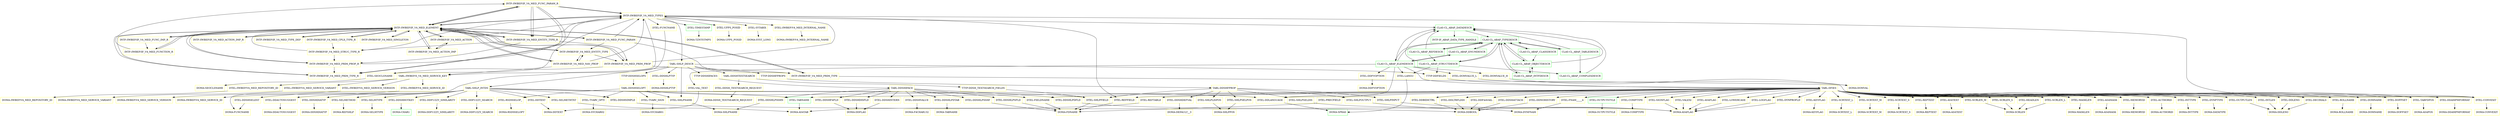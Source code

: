 digraph G {
  "INTF-/IWBEP/IF_V4_MED_FUNC_PARAM_R" [shape=box,color=yellow];
  "INTF-/IWBEP/IF_V4_MED_TYPES" [shape=box,color=yellow,URL="./INTF_%23IWBEP%23IF_V4_MED_TYPES.html"];
  "CLAS-CL_ABAP_DATADESCR" [shape=box,color=green,URL="./CLAS_CL_ABAP_DATADESCR.html"];
  "INTF-IF_ABAP_DATA_TYPE_HANDLE" [shape=box,color=green,URL="./INTF_IF_ABAP_DATA_TYPE_HANDLE.html"];
  "CLAS-CL_ABAP_TYPEDESCR" [shape=box,color=green,URL="./CLAS_CL_ABAP_TYPEDESCR.html"];
  "CLAS-CL_ABAP_TABLEDESCR" [shape=box,color=green,URL="./CLAS_CL_ABAP_TABLEDESCR.html"];
  "CLAS-CL_ABAP_COMPLEXDESCR" [shape=box,color=green,URL="./CLAS_CL_ABAP_COMPLEXDESCR.html"];
  "CLAS-CL_ABAP_STRUCTDESCR" [shape=box,color=green,URL="./CLAS_CL_ABAP_STRUCTDESCR.html"];
  "TTYP-DDFIELDS" [shape=box,color=yellow,URL="./TTYP_DDFIELDS.html"];
  "TABL-DFIES" [shape=box,color=yellow,URL="./TABL_DFIES.html"];
  "DTEL-DDAMPMFORMAT" [shape=box,color=yellow,URL="./DTEL_DDAMPMFORMAT.html"];
  "DOMA-DDAMPMFORMAT" [shape=box,color=yellow,URL="./DOMA_DDAMPMFORMAT.html"];
  "DTEL-DDNOHISTORY" [shape=box,color=yellow,URL="./DTEL_DDNOHISTORY.html"];
  "DOMA-DDBOOL" [shape=box,color=yellow,URL="./DOMA_DDBOOL.html"];
  "DTEL-OUTPUTSTYLE" [shape=box,color=green,URL="./DTEL_OUTPUTSTYLE.html"];
  "DOMA-OUTPUTSTYLE" [shape=box,color=yellow,URL="./DOMA_OUTPUTSTYLE.html"];
  "DTEL-DDBIDICTRL" [shape=box,color=yellow,URL="./DTEL_DDBIDICTRL.html"];
  "DTEL-DDLTRFLDDI" [shape=box,color=yellow,URL="./DTEL_DDLTRFLDDI.html"];
  "DTEL-FNAM_____4" [shape=box,color=yellow,URL="./DTEL_FNAM_____4.html"];
  "DOMA-DYNFNAM" [shape=box,color=yellow,URL="./DOMA_DYNFNAM.html"];
  "DTEL-COMPTYPE" [shape=box,color=yellow,URL="./DTEL_COMPTYPE.html"];
  "DOMA-COMPTYPE" [shape=box,color=yellow,URL="./DOMA_COMPTYPE.html"];
  "DTEL-DDF4AVAIL" [shape=box,color=yellow,URL="./DTEL_DDF4AVAIL.html"];
  "DTEL-DYNPROFLD" [shape=box,color=yellow,URL="./DTEL_DYNPROFLD.html"];
  "DOMA-AS4FLAG" [shape=box,color=yellow,URL="./DOMA_AS4FLAG.html"];
  "DTEL-SIGNFLAG" [shape=box,color=yellow,URL="./DTEL_SIGNFLAG.html"];
  "DTEL-VALEXI" [shape=box,color=yellow,URL="./DTEL_VALEXI.html"];
  "DTEL-AS4FLAG" [shape=box,color=yellow,URL="./DTEL_AS4FLAG.html"];
  "DTEL-DDSHATTACH" [shape=box,color=yellow,URL="./DTEL_DDSHATTACH.html"];
  "DTEL-LOWERCASE" [shape=box,color=yellow,URL="./DTEL_LOWERCASE.html"];
  "DTEL-KEYFLAG" [shape=box,color=yellow,URL="./DTEL_KEYFLAG.html"];
  "DOMA-KEYFLAG" [shape=box,color=yellow,URL="./DOMA_KEYFLAG.html"];
  "DTEL-SCRTEXT_L" [shape=box,color=yellow,URL="./DTEL_SCRTEXT_L.html"];
  "DOMA-SCRTEXT_L" [shape=box,color=yellow,URL="./DOMA_SCRTEXT_L.html"];
  "DTEL-SCRTEXT_M" [shape=box,color=yellow,URL="./DTEL_SCRTEXT_M.html"];
  "DOMA-SCRTEXT_M" [shape=box,color=yellow,URL="./DOMA_SCRTEXT_M.html"];
  "DTEL-SCRTEXT_S" [shape=box,color=yellow,URL="./DTEL_SCRTEXT_S.html"];
  "DOMA-SCRTEXT_S" [shape=box,color=yellow,URL="./DOMA_SCRTEXT_S.html"];
  "DTEL-REPTEXT" [shape=box,color=yellow,URL="./DTEL_REPTEXT.html"];
  "DOMA-REPTEXT" [shape=box,color=yellow,URL="./DOMA_REPTEXT.html"];
  "DTEL-AS4TEXT" [shape=box,color=yellow,URL="./DTEL_AS4TEXT.html"];
  "DOMA-AS4TEXT" [shape=box,color=yellow,URL="./DOMA_AS4TEXT.html"];
  "DTEL-SCRLEN_L" [shape=box,color=yellow,URL="./DTEL_SCRLEN_L.html"];
  "DOMA-SCRLEN" [shape=box,color=yellow,URL="./DOMA_SCRLEN.html"];
  "DTEL-SCRLEN_M" [shape=box,color=yellow,URL="./DTEL_SCRLEN_M.html"];
  "DTEL-SCRLEN_S" [shape=box,color=yellow,URL="./DTEL_SCRLEN_S.html"];
  "DTEL-HEADLEN" [shape=box,color=yellow,URL="./DTEL_HEADLEN.html"];
  "DTEL-CONVEXIT" [shape=box,color=yellow,URL="./DTEL_CONVEXIT.html"];
  "DOMA-CONVEXIT" [shape=box,color=yellow,URL="./DOMA_CONVEXIT.html"];
  "DTEL-MASKLEN" [shape=box,color=yellow,URL="./DTEL_MASKLEN.html"];
  "DOMA-MASKLEN" [shape=box,color=yellow,URL="./DOMA_MASKLEN.html"];
  "DTEL-AS4MASK" [shape=box,color=yellow,URL="./DTEL_AS4MASK.html"];
  "DOMA-AS4MASK" [shape=box,color=yellow,URL="./DOMA_AS4MASK.html"];
  "DTEL-LOGFLAG" [shape=box,color=yellow,URL="./DTEL_LOGFLAG.html"];
  "DTEL-MEMORYID" [shape=box,color=yellow,URL="./DTEL_MEMORYID.html"];
  "DOMA-MEMORYID" [shape=box,color=yellow,URL="./DOMA_MEMORYID.html"];
  "DTEL-AUTHORID" [shape=box,color=yellow,URL="./DTEL_AUTHORID.html"];
  "DOMA-AUTHORID" [shape=box,color=yellow,URL="./DOMA_AUTHORID.html"];
  "DTEL-PRECFIELD" [shape=box,color=yellow,URL="./DTEL_PRECFIELD.html"];
  "DOMA-FDNAME" [shape=box,color=yellow,URL="./DOMA_FDNAME.html"];
  "DTEL-REFFIELD" [shape=box,color=yellow,URL="./DTEL_REFFIELD.html"];
  "DTEL-REFTABLE" [shape=box,color=yellow,URL="./DTEL_REFTABLE.html"];
  "DOMA-AS4TAB" [shape=box,color=yellow,URL="./DOMA_AS4TAB.html"];
  "DTEL-INTTYPE" [shape=box,color=yellow,URL="./DTEL_INTTYPE.html"];
  "DOMA-INTTYPE" [shape=box,color=yellow,URL="./DOMA_INTTYPE.html"];
  "DTEL-DYNPTYPE" [shape=box,color=yellow,URL="./DTEL_DYNPTYPE.html"];
  "DOMA-DATATYPE" [shape=box,color=yellow,URL="./DOMA_DATATYPE.html"];
  "DTEL-DECIMALS" [shape=box,color=yellow,URL="./DTEL_DECIMALS.html"];
  "DOMA-DDLENG" [shape=box,color=yellow,URL="./DOMA_DDLENG.html"];
  "DTEL-OUTPUTLEN" [shape=box,color=yellow,URL="./DTEL_OUTPUTLEN.html"];
  "DTEL-INTLEN" [shape=box,color=yellow,URL="./DTEL_INTLEN.html"];
  "DTEL-DDLENG" [shape=box,color=yellow,URL="./DTEL_DDLENG.html"];
  "DTEL-ROLLNAME" [shape=box,color=yellow,URL="./DTEL_ROLLNAME.html"];
  "DOMA-ROLLNAME" [shape=box,color=yellow,URL="./DOMA_ROLLNAME.html"];
  "DTEL-DOMNAME" [shape=box,color=yellow,URL="./DTEL_DOMNAME.html"];
  "DOMA-DOMNAME" [shape=box,color=yellow,URL="./DOMA_DOMNAME.html"];
  "DTEL-DOFFSET" [shape=box,color=yellow,URL="./DTEL_DOFFSET.html"];
  "DOMA-DOFFSET" [shape=box,color=yellow,URL="./DOMA_DOFFSET.html"];
  "DTEL-TABFDPOS" [shape=box,color=yellow,URL="./DTEL_TABFDPOS.html"];
  "DOMA-AS4POS" [shape=box,color=yellow,URL="./DOMA_AS4POS.html"];
  "DTEL-DDLANGUAGE" [shape=box,color=yellow,URL="./DTEL_DDLANGUAGE.html"];
  "DOMA-SPRAS" [shape=box,color=green,URL="./DOMA_SPRAS.html"];
  "DTEL-FIELDNAME" [shape=box,color=yellow,URL="./DTEL_FIELDNAME.html"];
  "DTEL-TABNAME" [shape=box,color=green,URL="./DTEL_TABNAME.html"];
  "DTEL-LANGU" [shape=box,color=yellow,URL="./DTEL_LANGU.html"];
  "CLAS-CL_ABAP_REFDESCR" [shape=box,color=green,URL="./CLAS_CL_ABAP_REFDESCR.html"];
  "CLAS-CL_ABAP_OBJECTDESCR" [shape=box,color=green,URL="./CLAS_CL_ABAP_OBJECTDESCR.html"];
  "CLAS-CL_ABAP_INTFDESCR" [shape=box,color=green,URL="./CLAS_CL_ABAP_INTFDESCR.html"];
  "CLAS-CL_ABAP_ENUMDESCR" [shape=box,color=green,URL="./CLAS_CL_ABAP_ENUMDESCR.html"];
  "CLAS-CL_ABAP_ELEMDESCR" [shape=box,color=green,URL="./CLAS_CL_ABAP_ELEMDESCR.html"];
  "DTEL-VAL_TEXT" [shape=box,color=yellow,URL="./DTEL_VAL_TEXT.html"];
  "DOMA-DDTEXT" [shape=box,color=yellow,URL="./DOMA_DDTEXT.html"];
  "DTEL-DDFVOPTION" [shape=box,color=yellow,URL="./DTEL_DDFVOPTION.html"];
  "DOMA-DDFVOPTION" [shape=box,color=yellow,URL="./DOMA_DDFVOPTION.html"];
  "DTEL-DOMVALUE_H" [shape=box,color=yellow,URL="./DTEL_DOMVALUE_H.html"];
  "DOMA-DOMVAL" [shape=box,color=yellow,URL="./DOMA_DOMVAL.html"];
  "DTEL-DOMVALUE_L" [shape=box,color=yellow,URL="./DTEL_DOMVALUE_L.html"];
  "CLAS-CL_ABAP_CLASSDESCR" [shape=box,color=green,URL="./CLAS_CL_ABAP_CLASSDESCR.html"];
  "INTF-/IWBEP/IF_V4_MED_ELEMENT" [shape=box,color=yellow,URL="./INTF_%23IWBEP%23IF_V4_MED_ELEMENT.html"];
  "INTF-/IWBEP/IF_V4_MED_TYPE_DEF" [shape=box,color=yellow,URL="./INTF_%23IWBEP%23IF_V4_MED_TYPE_DEF.html"];
  "INTF-/IWBEP/IF_V4_MED_SINGLETON" [shape=box,color=yellow,URL="./INTF_%23IWBEP%23IF_V4_MED_SINGLETON.html"];
  "INTF-/IWBEP/IF_V4_MED_PRIM_TYPE_R" [shape=box,color=yellow,URL="./INTF_%23IWBEP%23IF_V4_MED_PRIM_TYPE_R.html"];
  "INTF-/IWBEP/IF_V4_MED_PRIM_TYPE" [shape=box,color=yellow,URL="./INTF_%23IWBEP%23IF_V4_MED_PRIM_TYPE.html"];
  "INTF-/IWBEP/IF_V4_MED_PRIM_PROP_R" [shape=box,color=yellow,URL="./INTF_%23IWBEP%23IF_V4_MED_PRIM_PROP_R.html"];
  "INTF-/IWBEP/IF_V4_MED_PRIM_PROP" [shape=box,color=yellow,URL="./INTF_%23IWBEP%23IF_V4_MED_PRIM_PROP.html"];
  "DTEL-SEOCLSNAME" [shape=box,color=yellow,URL="./DTEL_SEOCLSNAME.html"];
  "DOMA-SEOCLSNAME" [shape=box,color=yellow,URL="./DOMA_SEOCLSNAME.html"];
  "INTF-/IWBEP/IF_V4_MED_NAV_PROP" [shape=box,color=yellow,URL="./INTF_%23IWBEP%23IF_V4_MED_NAV_PROP.html"];
  "INTF-/IWBEP/IF_V4_MED_ENTITY_TYPE" [shape=box,color=yellow,URL="./INTF_%23IWBEP%23IF_V4_MED_ENTITY_TYPE.html"];
  "TABL-/IWBEP/S_V4_MED_SERVICE_KEY" [shape=box,color=yellow,URL="./TABL_%23IWBEP%23S_V4_MED_SERVICE_KEY.html"];
  "DTEL-/IWBEP/V4_MED_SERVICE_VARIANT" [shape=box,color=yellow,URL="./DTEL_%23IWBEP%23V4_MED_SERVICE_VARIANT.html"];
  "DOMA-/IWBEP/V4_MED_SERVICE_VARIANT" [shape=box,color=yellow,URL="./DOMA_%23IWBEP%23V4_MED_SERVICE_VARIANT.html"];
  "DTEL-/IWBEP/V4_MED_SERVICE_VERSION" [shape=box,color=yellow,URL="./DTEL_%23IWBEP%23V4_MED_SERVICE_VERSION.html"];
  "DOMA-/IWBEP/V4_MED_SERVICE_VERSION" [shape=box,color=yellow,URL="./DOMA_%23IWBEP%23V4_MED_SERVICE_VERSION.html"];
  "DTEL-/IWBEP/V4_MED_SERVICE_ID" [shape=box,color=yellow,URL="./DTEL_%23IWBEP%23V4_MED_SERVICE_ID.html"];
  "DOMA-/IWBEP/V4_MED_SERVICE_ID" [shape=box,color=yellow,URL="./DOMA_%23IWBEP%23V4_MED_SERVICE_ID.html"];
  "DTEL-/IWBEP/V4_MED_REPOSITORY_ID" [shape=box,color=yellow,URL="./DTEL_%23IWBEP%23V4_MED_REPOSITORY_ID.html"];
  "DOMA-/IWBEP/V4_MED_REPOSITORY_ID" [shape=box,color=yellow,URL="./DOMA_%23IWBEP%23V4_MED_REPOSITORY_ID.html"];
  "INTF-/IWBEP/IF_V4_MED_FUNCTION_R" [shape=box,color=yellow,URL="./INTF_%23IWBEP%23IF_V4_MED_FUNCTION_R.html"];
  "INTF-/IWBEP/IF_V4_MED_FUNC_PARAM_R" [shape=box,color=yellow,URL="./INTF_%23IWBEP%23IF_V4_MED_FUNC_PARAM_R.html"];
  "INTF-/IWBEP/IF_V4_MED_ENTITY_TYPE_R" [shape=box,color=yellow,URL="./INTF_%23IWBEP%23IF_V4_MED_ENTITY_TYPE_R.html"];
  "INTF-/IWBEP/IF_V4_MED_STRUC_TYPE_R" [shape=box,color=yellow,URL="./INTF_%23IWBEP%23IF_V4_MED_STRUC_TYPE_R.html"];
  "INTF-/IWBEP/IF_V4_MED_FUNC_IMP_R" [shape=box,color=yellow,URL="./INTF_%23IWBEP%23IF_V4_MED_FUNC_IMP_R.html"];
  "INTF-/IWBEP/IF_V4_MED_CPLX_TYPE_R" [shape=box,color=yellow,URL="./INTF_%23IWBEP%23IF_V4_MED_CPLX_TYPE_R.html"];
  "INTF-/IWBEP/IF_V4_MED_ACTION_IMP_R" [shape=box,color=yellow,URL="./INTF_%23IWBEP%23IF_V4_MED_ACTION_IMP_R.html"];
  "INTF-/IWBEP/IF_V4_MED_ACTION_IMP" [shape=box,color=yellow,URL="./INTF_%23IWBEP%23IF_V4_MED_ACTION_IMP.html"];
  "INTF-/IWBEP/IF_V4_MED_ACTION" [shape=box,color=yellow,URL="./INTF_%23IWBEP%23IF_V4_MED_ACTION.html"];
  "INTF-/IWBEP/IF_V4_MED_FUNC_PARAM" [shape=box,color=yellow,URL="./INTF_%23IWBEP%23IF_V4_MED_FUNC_PARAM.html"];
  "TABL-SHLP_DESCR" [shape=box,color=yellow,URL="./TABL_SHLP_DESCR.html"];
  "TABL-DDSHTEXTSEARCH" [shape=box,color=yellow,URL="./TABL_DDSHTEXTSEARCH.html"];
  "TTYP-DDSH_TEXTSEARCH_FIELDS" [shape=box,color=yellow,URL="./TTYP_DDSH_TEXTSEARCH_FIELDS.html"];
  "DTEL-SHLPFIELD" [shape=box,color=yellow,URL="./DTEL_SHLPFIELD.html"];
  "DTEL-DDSH_TEXTSEARCH_REQUEST" [shape=box,color=yellow,URL="./DTEL_DDSH_TEXTSEARCH_REQUEST.html"];
  "DOMA-DDSH_TEXTSEARCH_REQUEST" [shape=box,color=yellow,URL="./DOMA_DDSH_TEXTSEARCH_REQUEST.html"];
  "TTYP-DDSHSELOPS" [shape=box,color=yellow,URL="./TTYP_DDSHSELOPS.html"];
  "TABL-DDSHSELOPT" [shape=box,color=yellow,URL="./TABL_DDSHSELOPT.html"];
  "DTEL-RSDSSELOP_" [shape=box,color=yellow,URL="./DTEL_RSDSSELOP_.html"];
  "DOMA-RSDSSELOPT" [shape=box,color=yellow,URL="./DOMA_RSDSSELOPT.html"];
  "DTEL-TVARV_OPTI" [shape=box,color=yellow,URL="./DTEL_TVARV_OPTI.html"];
  "DOMA-SYCHAR02" [shape=box,color=yellow,URL="./DOMA_SYCHAR02.html"];
  "DTEL-TVARV_SIGN" [shape=box,color=yellow,URL="./DTEL_TVARV_SIGN.html"];
  "DOMA-SYCHAR01" [shape=box,color=yellow,URL="./DOMA_SYCHAR01.html"];
  "DTEL-SHLPNAME" [shape=box,color=yellow,URL="./DTEL_SHLPNAME.html"];
  "DOMA-SHLPNAME" [shape=box,color=yellow,URL="./DOMA_SHLPNAME.html"];
  "TTYP-DDSHFPROPS" [shape=box,color=yellow,URL="./TTYP_DDSHFPROPS.html"];
  "TABL-DDSHFPROP" [shape=box,color=yellow,URL="./TABL_DDSHFPROP.html"];
  "DTEL-DDSHDEFVAL" [shape=box,color=yellow,URL="./DTEL_DDSHDEFVAL.html"];
  "DOMA-DEFAULT__3" [shape=box,color=yellow,URL="./DOMA_DEFAULT__3.html"];
  "DTEL-SHLPSELDIS" [shape=box,color=yellow,URL="./DTEL_SHLPSELDIS.html"];
  "DTEL-SHLPLISPOS" [shape=box,color=yellow,URL="./DTEL_SHLPLISPOS.html"];
  "DOMA-SHLPPOS" [shape=box,color=yellow,URL="./DOMA_SHLPPOS.html"];
  "DTEL-SHLPSELPOS" [shape=box,color=yellow,URL="./DTEL_SHLPSELPOS.html"];
  "DTEL-SHLPOUTPUT" [shape=box,color=yellow,URL="./DTEL_SHLPOUTPUT.html"];
  "DTEL-SHLPINPUT" [shape=box,color=yellow,URL="./DTEL_SHLPINPUT.html"];
  "TTYP-DDSHIFACES" [shape=box,color=yellow,URL="./TTYP_DDSHIFACES.html"];
  "TABL-DDSHIFACE" [shape=box,color=yellow,URL="./TABL_DDSHIFACE.html"];
  "DTEL-DDSHLPSSHF" [shape=box,color=yellow,URL="./DTEL_DDSHLPSSHF.html"];
  "DTEL-DDSHLPSSHN" [shape=box,color=yellow,URL="./DTEL_DDSHLPSSHN.html"];
  "DTEL-DDSHF4FLD" [shape=box,color=yellow,URL="./DTEL_DDSHF4FLD.html"];
  "DOMA-DDFLAG" [shape=box,color=yellow,URL="./DOMA_DDFLAG.html"];
  "DTEL-DDSHDISFLD" [shape=box,color=yellow,URL="./DTEL_DDSHDISFLD.html"];
  "DTEL-DDSHINTERN" [shape=box,color=yellow,URL="./DTEL_DDSHINTERN.html"];
  "DTEL-DDSHVALUE" [shape=box,color=yellow,URL="./DTEL_DDSHVALUE.html"];
  "DOMA-F4CHAR132" [shape=box,color=yellow,URL="./DOMA_F4CHAR132.html"];
  "DTEL-DDSHLPDFLD" [shape=box,color=yellow,URL="./DTEL_DDSHLPDFLD.html"];
  "DTEL-DDSHLPDTAB" [shape=box,color=yellow,URL="./DTEL_DDSHLPDTAB.html"];
  "DOMA-TABNAME" [shape=box,color=yellow,URL="./DOMA_TABNAME.html"];
  "DTEL-DDSHLPSFLD" [shape=box,color=yellow,URL="./DTEL_DDSHLPSFLD.html"];
  "TABL-SHLP_INTDS" [shape=box,color=yellow,URL="./TABL_SHLP_INTDS.html"];
  "DTEL-DDFUZZY_SIMILARITY" [shape=box,color=yellow,URL="./DTEL_DDFUZZY_SIMILARITY.html"];
  "DOMA-DDFUZZY_SIMILARITY" [shape=box,color=yellow,URL="./DOMA_DDFUZZY_SIMILARITY.html"];
  "DTEL-DDFUZZY_SEARCH" [shape=box,color=yellow,URL="./DTEL_DDFUZZY_SEARCH.html"];
  "DOMA-DDFUZZY_SEARCH" [shape=box,color=yellow,URL="./DOMA_DDFUZZY_SEARCH.html"];
  "DTEL-DDAUTOSUGGEST" [shape=box,color=yellow,URL="./DTEL_DDAUTOSUGGEST.html"];
  "DOMA-DDAUTOSUGGEST" [shape=box,color=yellow,URL="./DOMA_DDAUTOSUGGEST.html"];
  "DTEL-DDTEXT" [shape=box,color=yellow,URL="./DTEL_DDTEXT.html"];
  "DTEL-DDSHDIATYP" [shape=box,color=yellow,URL="./DTEL_DDSHDIATYP.html"];
  "DOMA-DDSHDIATYP" [shape=box,color=yellow,URL="./DOMA_DDSHDIATYP.html"];
  "DTEL-DDSHSELEXT" [shape=box,color=yellow,URL="./DTEL_DDSHSELEXT.html"];
  "DOMA-FUNCNAME" [shape=box,color=yellow,URL="./DOMA_FUNCNAME.html"];
  "DTEL-SELMETHTXT" [shape=box,color=yellow,URL="./DTEL_SELMETHTXT.html"];
  "DTEL-SELMETHOD" [shape=box,color=yellow,URL="./DTEL_SELMETHOD.html"];
  "DOMA-REFSHLP" [shape=box,color=yellow,URL="./DOMA_REFSHLP.html"];
  "DTEL-SELMTYPE" [shape=box,color=yellow,URL="./DTEL_SELMTYPE.html"];
  "DOMA-SELMTYPE" [shape=box,color=yellow,URL="./DOMA_SELMTYPE.html"];
  "DTEL-DDSHHOTKEY" [shape=box,color=yellow,URL="./DTEL_DDSHHOTKEY.html"];
  "DOMA-CHAR1" [shape=box,color=green,URL="./DOMA_CHAR1.html"];
  "DTEL-DDSHSIMPLE" [shape=box,color=yellow,URL="./DTEL_DDSHSIMPLE.html"];
  "DTEL-DDSHLPTYP" [shape=box,color=yellow,URL="./DTEL_DDSHLPTYP.html"];
  "DOMA-DDSHLPTYP" [shape=box,color=yellow,URL="./DOMA_DDSHLPTYP.html"];
  "DTEL-TIMESTAMP" [shape=box,color=green,URL="./DTEL_TIMESTAMP.html"];
  "DOMA-TZNTSTMPS" [shape=box,color=yellow,URL="./DOMA_TZNTSTMPS.html"];
  "DTEL-UFPS_POSID" [shape=box,color=yellow,URL="./DTEL_UFPS_POSID.html"];
  "DOMA-UFPS_POSID" [shape=box,color=yellow,URL="./DOMA_UFPS_POSID.html"];
  "DTEL-FUNCNAME" [shape=box,color=yellow,URL="./DTEL_FUNCNAME.html"];
  "DTEL-SYTABIX" [shape=box,color=yellow,URL="./DTEL_SYTABIX.html"];
  "DOMA-SYST_LONG" [shape=box,color=yellow,URL="./DOMA_SYST_LONG.html"];
  "DTEL-/IWBEP/V4_MED_INTERNAL_NAME" [shape=box,color=yellow,URL="./DTEL_%23IWBEP%23V4_MED_INTERNAL_NAME.html"];
  "DOMA-/IWBEP/V4_MED_INTERNAL_NAME" [shape=box,color=yellow,URL="./DOMA_%23IWBEP%23V4_MED_INTERNAL_NAME.html"];
  "INTF-/IWBEP/IF_V4_MED_FUNC_PARAM_R" -> "INTF-/IWBEP/IF_V4_MED_ELEMENT";
  "INTF-/IWBEP/IF_V4_MED_FUNC_PARAM_R" -> "INTF-/IWBEP/IF_V4_MED_ENTITY_TYPE_R";
  "INTF-/IWBEP/IF_V4_MED_FUNC_PARAM_R" -> "INTF-/IWBEP/IF_V4_MED_PRIM_TYPE_R";
  "INTF-/IWBEP/IF_V4_MED_FUNC_PARAM_R" -> "INTF-/IWBEP/IF_V4_MED_TYPES";
  "INTF-/IWBEP/IF_V4_MED_TYPES" -> "DTEL-/IWBEP/V4_MED_INTERNAL_NAME";
  "INTF-/IWBEP/IF_V4_MED_TYPES" -> "DTEL-SYTABIX";
  "INTF-/IWBEP/IF_V4_MED_TYPES" -> "TABL-/IWBEP/S_V4_MED_SERVICE_KEY";
  "INTF-/IWBEP/IF_V4_MED_TYPES" -> "DTEL-CONVEXIT";
  "INTF-/IWBEP/IF_V4_MED_TYPES" -> "DTEL-FUNCNAME";
  "INTF-/IWBEP/IF_V4_MED_TYPES" -> "DTEL-SEOCLSNAME";
  "INTF-/IWBEP/IF_V4_MED_TYPES" -> "DTEL-REFFIELD";
  "INTF-/IWBEP/IF_V4_MED_TYPES" -> "DTEL-UFPS_POSID";
  "INTF-/IWBEP/IF_V4_MED_TYPES" -> "DTEL-TIMESTAMP";
  "INTF-/IWBEP/IF_V4_MED_TYPES" -> "TABL-SHLP_DESCR";
  "INTF-/IWBEP/IF_V4_MED_TYPES" -> "INTF-/IWBEP/IF_V4_MED_ELEMENT";
  "INTF-/IWBEP/IF_V4_MED_TYPES" -> "CLAS-CL_ABAP_DATADESCR";
  "CLAS-CL_ABAP_DATADESCR" -> "CLAS-CL_ABAP_TYPEDESCR";
  "CLAS-CL_ABAP_DATADESCR" -> "INTF-IF_ABAP_DATA_TYPE_HANDLE";
  "CLAS-CL_ABAP_TYPEDESCR" -> "CLAS-CL_ABAP_CLASSDESCR";
  "CLAS-CL_ABAP_TYPEDESCR" -> "CLAS-CL_ABAP_ELEMDESCR";
  "CLAS-CL_ABAP_TYPEDESCR" -> "CLAS-CL_ABAP_ENUMDESCR";
  "CLAS-CL_ABAP_TYPEDESCR" -> "CLAS-CL_ABAP_INTFDESCR";
  "CLAS-CL_ABAP_TYPEDESCR" -> "CLAS-CL_ABAP_OBJECTDESCR";
  "CLAS-CL_ABAP_TYPEDESCR" -> "CLAS-CL_ABAP_REFDESCR";
  "CLAS-CL_ABAP_TYPEDESCR" -> "CLAS-CL_ABAP_STRUCTDESCR";
  "CLAS-CL_ABAP_TYPEDESCR" -> "CLAS-CL_ABAP_TABLEDESCR";
  "CLAS-CL_ABAP_TABLEDESCR" -> "CLAS-CL_ABAP_COMPLEXDESCR";
  "CLAS-CL_ABAP_TABLEDESCR" -> "CLAS-CL_ABAP_TYPEDESCR";
  "CLAS-CL_ABAP_TABLEDESCR" -> "CLAS-CL_ABAP_DATADESCR";
  "CLAS-CL_ABAP_COMPLEXDESCR" -> "CLAS-CL_ABAP_DATADESCR";
  "CLAS-CL_ABAP_STRUCTDESCR" -> "DTEL-LANGU";
  "CLAS-CL_ABAP_STRUCTDESCR" -> "TTYP-DDFIELDS";
  "CLAS-CL_ABAP_STRUCTDESCR" -> "CLAS-CL_ABAP_COMPLEXDESCR";
  "CLAS-CL_ABAP_STRUCTDESCR" -> "CLAS-CL_ABAP_TYPEDESCR";
  "CLAS-CL_ABAP_STRUCTDESCR" -> "CLAS-CL_ABAP_DATADESCR";
  "TTYP-DDFIELDS" -> "TABL-DFIES";
  "TABL-DFIES" -> "DTEL-TABNAME";
  "TABL-DFIES" -> "DTEL-FIELDNAME";
  "TABL-DFIES" -> "DTEL-DDLANGUAGE";
  "TABL-DFIES" -> "DTEL-TABFDPOS";
  "TABL-DFIES" -> "DTEL-DOFFSET";
  "TABL-DFIES" -> "DTEL-DOMNAME";
  "TABL-DFIES" -> "DTEL-ROLLNAME";
  "TABL-DFIES" -> "DTEL-DDLENG";
  "TABL-DFIES" -> "DTEL-INTLEN";
  "TABL-DFIES" -> "DTEL-OUTPUTLEN";
  "TABL-DFIES" -> "DTEL-DECIMALS";
  "TABL-DFIES" -> "DTEL-DYNPTYPE";
  "TABL-DFIES" -> "DTEL-INTTYPE";
  "TABL-DFIES" -> "DTEL-REFTABLE";
  "TABL-DFIES" -> "DTEL-REFFIELD";
  "TABL-DFIES" -> "DTEL-PRECFIELD";
  "TABL-DFIES" -> "DTEL-AUTHORID";
  "TABL-DFIES" -> "DTEL-MEMORYID";
  "TABL-DFIES" -> "DTEL-LOGFLAG";
  "TABL-DFIES" -> "DTEL-AS4MASK";
  "TABL-DFIES" -> "DTEL-MASKLEN";
  "TABL-DFIES" -> "DTEL-CONVEXIT";
  "TABL-DFIES" -> "DTEL-HEADLEN";
  "TABL-DFIES" -> "DTEL-SCRLEN_S";
  "TABL-DFIES" -> "DTEL-SCRLEN_M";
  "TABL-DFIES" -> "DTEL-SCRLEN_L";
  "TABL-DFIES" -> "DTEL-AS4TEXT";
  "TABL-DFIES" -> "DTEL-REPTEXT";
  "TABL-DFIES" -> "DTEL-SCRTEXT_S";
  "TABL-DFIES" -> "DTEL-SCRTEXT_M";
  "TABL-DFIES" -> "DTEL-SCRTEXT_L";
  "TABL-DFIES" -> "DTEL-KEYFLAG";
  "TABL-DFIES" -> "DTEL-LOWERCASE";
  "TABL-DFIES" -> "DTEL-DDSHATTACH";
  "TABL-DFIES" -> "DTEL-AS4FLAG";
  "TABL-DFIES" -> "DTEL-VALEXI";
  "TABL-DFIES" -> "DTEL-SIGNFLAG";
  "TABL-DFIES" -> "DTEL-DYNPROFLD";
  "TABL-DFIES" -> "DTEL-DDF4AVAIL";
  "TABL-DFIES" -> "DTEL-COMPTYPE";
  "TABL-DFIES" -> "DTEL-FNAM_____4";
  "TABL-DFIES" -> "DTEL-DDLTRFLDDI";
  "TABL-DFIES" -> "DTEL-DDBIDICTRL";
  "TABL-DFIES" -> "DTEL-OUTPUTSTYLE";
  "TABL-DFIES" -> "DTEL-DDNOHISTORY";
  "TABL-DFIES" -> "DTEL-DDAMPMFORMAT";
  "DTEL-DDAMPMFORMAT" -> "DOMA-DDAMPMFORMAT";
  "DTEL-DDNOHISTORY" -> "DOMA-DDBOOL";
  "DTEL-OUTPUTSTYLE" -> "DOMA-OUTPUTSTYLE";
  "DTEL-DDBIDICTRL" -> "DOMA-DDBOOL";
  "DTEL-DDLTRFLDDI" -> "DOMA-DDBOOL";
  "DTEL-FNAM_____4" -> "DOMA-DYNFNAM";
  "DTEL-COMPTYPE" -> "DOMA-COMPTYPE";
  "DTEL-DDF4AVAIL" -> "DOMA-DDBOOL";
  "DTEL-DYNPROFLD" -> "DOMA-AS4FLAG";
  "DTEL-SIGNFLAG" -> "DOMA-AS4FLAG";
  "DTEL-VALEXI" -> "DOMA-AS4FLAG";
  "DTEL-AS4FLAG" -> "DOMA-AS4FLAG";
  "DTEL-DDSHATTACH" -> "DOMA-DDBOOL";
  "DTEL-LOWERCASE" -> "DOMA-AS4FLAG";
  "DTEL-KEYFLAG" -> "DOMA-KEYFLAG";
  "DTEL-SCRTEXT_L" -> "DOMA-SCRTEXT_L";
  "DTEL-SCRTEXT_M" -> "DOMA-SCRTEXT_M";
  "DTEL-SCRTEXT_S" -> "DOMA-SCRTEXT_S";
  "DTEL-REPTEXT" -> "DOMA-REPTEXT";
  "DTEL-AS4TEXT" -> "DOMA-AS4TEXT";
  "DTEL-SCRLEN_L" -> "DOMA-SCRLEN";
  "DTEL-SCRLEN_M" -> "DOMA-SCRLEN";
  "DTEL-SCRLEN_S" -> "DOMA-SCRLEN";
  "DTEL-HEADLEN" -> "DOMA-SCRLEN";
  "DTEL-CONVEXIT" -> "DOMA-CONVEXIT";
  "DTEL-MASKLEN" -> "DOMA-MASKLEN";
  "DTEL-AS4MASK" -> "DOMA-AS4MASK";
  "DTEL-LOGFLAG" -> "DOMA-AS4FLAG";
  "DTEL-MEMORYID" -> "DOMA-MEMORYID";
  "DTEL-AUTHORID" -> "DOMA-AUTHORID";
  "DTEL-PRECFIELD" -> "DOMA-FDNAME";
  "DTEL-REFFIELD" -> "DOMA-FDNAME";
  "DTEL-REFTABLE" -> "DOMA-AS4TAB";
  "DTEL-INTTYPE" -> "DOMA-INTTYPE";
  "DTEL-DYNPTYPE" -> "DOMA-DATATYPE";
  "DTEL-DECIMALS" -> "DOMA-DDLENG";
  "DTEL-OUTPUTLEN" -> "DOMA-DDLENG";
  "DTEL-INTLEN" -> "DOMA-DDLENG";
  "DTEL-DDLENG" -> "DOMA-DDLENG";
  "DTEL-ROLLNAME" -> "DOMA-ROLLNAME";
  "DTEL-DOMNAME" -> "DOMA-DOMNAME";
  "DTEL-DOFFSET" -> "DOMA-DOFFSET";
  "DTEL-TABFDPOS" -> "DOMA-AS4POS";
  "DTEL-DDLANGUAGE" -> "DOMA-SPRAS";
  "DTEL-FIELDNAME" -> "DOMA-FDNAME";
  "DTEL-TABNAME" -> "DOMA-AS4TAB";
  "DTEL-LANGU" -> "DOMA-SPRAS";
  "CLAS-CL_ABAP_REFDESCR" -> "CLAS-CL_ABAP_DATADESCR";
  "CLAS-CL_ABAP_REFDESCR" -> "CLAS-CL_ABAP_TYPEDESCR";
  "CLAS-CL_ABAP_REFDESCR" -> "CLAS-CL_ABAP_STRUCTDESCR";
  "CLAS-CL_ABAP_OBJECTDESCR" -> "CLAS-CL_ABAP_TYPEDESCR";
  "CLAS-CL_ABAP_OBJECTDESCR" -> "CLAS-CL_ABAP_INTFDESCR";
  "CLAS-CL_ABAP_OBJECTDESCR" -> "CLAS-CL_ABAP_DATADESCR";
  "CLAS-CL_ABAP_INTFDESCR" -> "CLAS-CL_ABAP_OBJECTDESCR";
  "CLAS-CL_ABAP_INTFDESCR" -> "CLAS-CL_ABAP_TYPEDESCR";
  "CLAS-CL_ABAP_ENUMDESCR" -> "CLAS-CL_ABAP_ELEMDESCR";
  "CLAS-CL_ABAP_ENUMDESCR" -> "CLAS-CL_ABAP_TYPEDESCR";
  "CLAS-CL_ABAP_ELEMDESCR" -> "DTEL-DOMVALUE_L";
  "CLAS-CL_ABAP_ELEMDESCR" -> "DTEL-DOMVALUE_H";
  "CLAS-CL_ABAP_ELEMDESCR" -> "DTEL-DDFVOPTION";
  "CLAS-CL_ABAP_ELEMDESCR" -> "DTEL-DDLANGUAGE";
  "CLAS-CL_ABAP_ELEMDESCR" -> "DTEL-VAL_TEXT";
  "CLAS-CL_ABAP_ELEMDESCR" -> "DTEL-LANGU";
  "CLAS-CL_ABAP_ELEMDESCR" -> "TABL-DFIES";
  "CLAS-CL_ABAP_ELEMDESCR" -> "CLAS-CL_ABAP_DATADESCR";
  "CLAS-CL_ABAP_ELEMDESCR" -> "CLAS-CL_ABAP_ENUMDESCR";
  "CLAS-CL_ABAP_ELEMDESCR" -> "CLAS-CL_ABAP_TYPEDESCR";
  "DTEL-VAL_TEXT" -> "DOMA-DDTEXT";
  "DTEL-DDFVOPTION" -> "DOMA-DDFVOPTION";
  "DTEL-DOMVALUE_H" -> "DOMA-DOMVAL";
  "DTEL-DOMVALUE_L" -> "DOMA-DOMVAL";
  "CLAS-CL_ABAP_CLASSDESCR" -> "CLAS-CL_ABAP_OBJECTDESCR";
  "CLAS-CL_ABAP_CLASSDESCR" -> "CLAS-CL_ABAP_TYPEDESCR";
  "INTF-/IWBEP/IF_V4_MED_ELEMENT" -> "INTF-/IWBEP/IF_V4_MED_TYPES";
  "INTF-/IWBEP/IF_V4_MED_ELEMENT" -> "INTF-/IWBEP/IF_V4_MED_FUNC_PARAM";
  "INTF-/IWBEP/IF_V4_MED_ELEMENT" -> "INTF-/IWBEP/IF_V4_MED_FUNC_PARAM_R";
  "INTF-/IWBEP/IF_V4_MED_ELEMENT" -> "INTF-/IWBEP/IF_V4_MED_ACTION";
  "INTF-/IWBEP/IF_V4_MED_ELEMENT" -> "INTF-/IWBEP/IF_V4_MED_ACTION_IMP";
  "INTF-/IWBEP/IF_V4_MED_ELEMENT" -> "INTF-/IWBEP/IF_V4_MED_ACTION_IMP_R";
  "INTF-/IWBEP/IF_V4_MED_ELEMENT" -> "INTF-/IWBEP/IF_V4_MED_CPLX_TYPE_R";
  "INTF-/IWBEP/IF_V4_MED_ELEMENT" -> "INTF-/IWBEP/IF_V4_MED_ENTITY_TYPE";
  "INTF-/IWBEP/IF_V4_MED_ELEMENT" -> "INTF-/IWBEP/IF_V4_MED_ENTITY_TYPE_R";
  "INTF-/IWBEP/IF_V4_MED_ELEMENT" -> "INTF-/IWBEP/IF_V4_MED_FUNC_IMP_R";
  "INTF-/IWBEP/IF_V4_MED_ELEMENT" -> "INTF-/IWBEP/IF_V4_MED_FUNCTION_R";
  "INTF-/IWBEP/IF_V4_MED_ELEMENT" -> "INTF-/IWBEP/IF_V4_MED_NAV_PROP";
  "INTF-/IWBEP/IF_V4_MED_ELEMENT" -> "INTF-/IWBEP/IF_V4_MED_PRIM_PROP";
  "INTF-/IWBEP/IF_V4_MED_ELEMENT" -> "INTF-/IWBEP/IF_V4_MED_PRIM_PROP_R";
  "INTF-/IWBEP/IF_V4_MED_ELEMENT" -> "INTF-/IWBEP/IF_V4_MED_PRIM_TYPE";
  "INTF-/IWBEP/IF_V4_MED_ELEMENT" -> "INTF-/IWBEP/IF_V4_MED_PRIM_TYPE_R";
  "INTF-/IWBEP/IF_V4_MED_ELEMENT" -> "INTF-/IWBEP/IF_V4_MED_SINGLETON";
  "INTF-/IWBEP/IF_V4_MED_ELEMENT" -> "INTF-/IWBEP/IF_V4_MED_TYPE_DEF";
  "INTF-/IWBEP/IF_V4_MED_TYPE_DEF" -> "INTF-/IWBEP/IF_V4_MED_ELEMENT";
  "INTF-/IWBEP/IF_V4_MED_SINGLETON" -> "INTF-/IWBEP/IF_V4_MED_ELEMENT";
  "INTF-/IWBEP/IF_V4_MED_PRIM_TYPE_R" -> "INTF-/IWBEP/IF_V4_MED_ELEMENT";
  "INTF-/IWBEP/IF_V4_MED_PRIM_TYPE" -> "DTEL-CONVEXIT";
  "INTF-/IWBEP/IF_V4_MED_PRIM_TYPE" -> "INTF-/IWBEP/IF_V4_MED_ELEMENT";
  "INTF-/IWBEP/IF_V4_MED_PRIM_PROP_R" -> "INTF-/IWBEP/IF_V4_MED_ELEMENT";
  "INTF-/IWBEP/IF_V4_MED_PRIM_PROP_R" -> "INTF-/IWBEP/IF_V4_MED_PRIM_TYPE_R";
  "INTF-/IWBEP/IF_V4_MED_PRIM_PROP_R" -> "INTF-/IWBEP/IF_V4_MED_TYPES";
  "INTF-/IWBEP/IF_V4_MED_PRIM_PROP" -> "DTEL-SEOCLSNAME";
  "INTF-/IWBEP/IF_V4_MED_PRIM_PROP" -> "INTF-/IWBEP/IF_V4_MED_ELEMENT";
  "INTF-/IWBEP/IF_V4_MED_PRIM_PROP" -> "INTF-/IWBEP/IF_V4_MED_PRIM_TYPE";
  "INTF-/IWBEP/IF_V4_MED_PRIM_PROP" -> "INTF-/IWBEP/IF_V4_MED_TYPES";
  "DTEL-SEOCLSNAME" -> "DOMA-SEOCLSNAME";
  "INTF-/IWBEP/IF_V4_MED_NAV_PROP" -> "TABL-/IWBEP/S_V4_MED_SERVICE_KEY";
  "INTF-/IWBEP/IF_V4_MED_NAV_PROP" -> "INTF-/IWBEP/IF_V4_MED_ELEMENT";
  "INTF-/IWBEP/IF_V4_MED_NAV_PROP" -> "INTF-/IWBEP/IF_V4_MED_ENTITY_TYPE";
  "INTF-/IWBEP/IF_V4_MED_NAV_PROP" -> "INTF-/IWBEP/IF_V4_MED_TYPES";
  "INTF-/IWBEP/IF_V4_MED_ENTITY_TYPE" -> "INTF-/IWBEP/IF_V4_MED_ELEMENT";
  "INTF-/IWBEP/IF_V4_MED_ENTITY_TYPE" -> "INTF-/IWBEP/IF_V4_MED_NAV_PROP";
  "INTF-/IWBEP/IF_V4_MED_ENTITY_TYPE" -> "INTF-/IWBEP/IF_V4_MED_PRIM_PROP";
  "TABL-/IWBEP/S_V4_MED_SERVICE_KEY" -> "DTEL-/IWBEP/V4_MED_REPOSITORY_ID";
  "TABL-/IWBEP/S_V4_MED_SERVICE_KEY" -> "DTEL-/IWBEP/V4_MED_SERVICE_ID";
  "TABL-/IWBEP/S_V4_MED_SERVICE_KEY" -> "DTEL-/IWBEP/V4_MED_SERVICE_VERSION";
  "TABL-/IWBEP/S_V4_MED_SERVICE_KEY" -> "DTEL-/IWBEP/V4_MED_SERVICE_VARIANT";
  "DTEL-/IWBEP/V4_MED_SERVICE_VARIANT" -> "DOMA-/IWBEP/V4_MED_SERVICE_VARIANT";
  "DTEL-/IWBEP/V4_MED_SERVICE_VERSION" -> "DOMA-/IWBEP/V4_MED_SERVICE_VERSION";
  "DTEL-/IWBEP/V4_MED_SERVICE_ID" -> "DOMA-/IWBEP/V4_MED_SERVICE_ID";
  "DTEL-/IWBEP/V4_MED_REPOSITORY_ID" -> "DOMA-/IWBEP/V4_MED_REPOSITORY_ID";
  "INTF-/IWBEP/IF_V4_MED_FUNCTION_R" -> "INTF-/IWBEP/IF_V4_MED_ELEMENT";
  "INTF-/IWBEP/IF_V4_MED_FUNCTION_R" -> "INTF-/IWBEP/IF_V4_MED_FUNC_PARAM_R";
  "INTF-/IWBEP/IF_V4_MED_FUNC_PARAM_R" -> "INTF-/IWBEP/IF_V4_MED_ELEMENT";
  "INTF-/IWBEP/IF_V4_MED_FUNC_PARAM_R" -> "INTF-/IWBEP/IF_V4_MED_ENTITY_TYPE_R";
  "INTF-/IWBEP/IF_V4_MED_FUNC_PARAM_R" -> "INTF-/IWBEP/IF_V4_MED_PRIM_TYPE_R";
  "INTF-/IWBEP/IF_V4_MED_FUNC_PARAM_R" -> "INTF-/IWBEP/IF_V4_MED_TYPES";
  "INTF-/IWBEP/IF_V4_MED_ENTITY_TYPE_R" -> "INTF-/IWBEP/IF_V4_MED_STRUC_TYPE_R";
  "INTF-/IWBEP/IF_V4_MED_ENTITY_TYPE_R" -> "INTF-/IWBEP/IF_V4_MED_ELEMENT";
  "INTF-/IWBEP/IF_V4_MED_ENTITY_TYPE_R" -> "INTF-/IWBEP/IF_V4_MED_PRIM_PROP_R";
  "INTF-/IWBEP/IF_V4_MED_ENTITY_TYPE_R" -> "INTF-/IWBEP/IF_V4_MED_PRIM_PROP";
  "INTF-/IWBEP/IF_V4_MED_ENTITY_TYPE_R" -> "INTF-/IWBEP/IF_V4_MED_TYPES";
  "INTF-/IWBEP/IF_V4_MED_STRUC_TYPE_R" -> "INTF-/IWBEP/IF_V4_MED_ELEMENT";
  "INTF-/IWBEP/IF_V4_MED_STRUC_TYPE_R" -> "INTF-/IWBEP/IF_V4_MED_PRIM_PROP_R";
  "INTF-/IWBEP/IF_V4_MED_STRUC_TYPE_R" -> "INTF-/IWBEP/IF_V4_MED_TYPES";
  "INTF-/IWBEP/IF_V4_MED_FUNC_IMP_R" -> "INTF-/IWBEP/IF_V4_MED_ELEMENT";
  "INTF-/IWBEP/IF_V4_MED_FUNC_IMP_R" -> "INTF-/IWBEP/IF_V4_MED_FUNCTION_R";
  "INTF-/IWBEP/IF_V4_MED_CPLX_TYPE_R" -> "INTF-/IWBEP/IF_V4_MED_STRUC_TYPE_R";
  "INTF-/IWBEP/IF_V4_MED_CPLX_TYPE_R" -> "INTF-/IWBEP/IF_V4_MED_ELEMENT";
  "INTF-/IWBEP/IF_V4_MED_ACTION_IMP_R" -> "INTF-/IWBEP/IF_V4_MED_ELEMENT";
  "INTF-/IWBEP/IF_V4_MED_ACTION_IMP" -> "INTF-/IWBEP/IF_V4_MED_ELEMENT";
  "INTF-/IWBEP/IF_V4_MED_ACTION_IMP" -> "INTF-/IWBEP/IF_V4_MED_ACTION";
  "INTF-/IWBEP/IF_V4_MED_ACTION" -> "INTF-/IWBEP/IF_V4_MED_ELEMENT";
  "INTF-/IWBEP/IF_V4_MED_ACTION" -> "INTF-/IWBEP/IF_V4_MED_ACTION_IMP";
  "INTF-/IWBEP/IF_V4_MED_ACTION" -> "INTF-/IWBEP/IF_V4_MED_TYPES";
  "INTF-/IWBEP/IF_V4_MED_FUNC_PARAM" -> "INTF-/IWBEP/IF_V4_MED_ELEMENT";
  "INTF-/IWBEP/IF_V4_MED_FUNC_PARAM" -> "INTF-/IWBEP/IF_V4_MED_ENTITY_TYPE";
  "INTF-/IWBEP/IF_V4_MED_FUNC_PARAM" -> "INTF-/IWBEP/IF_V4_MED_PRIM_TYPE";
  "INTF-/IWBEP/IF_V4_MED_FUNC_PARAM" -> "INTF-/IWBEP/IF_V4_MED_TYPES";
  "TABL-SHLP_DESCR" -> "DTEL-SHLPNAME";
  "TABL-SHLP_DESCR" -> "DTEL-DDSHLPTYP";
  "TABL-SHLP_DESCR" -> "TABL-SHLP_INTDS";
  "TABL-SHLP_DESCR" -> "TTYP-DDSHIFACES";
  "TABL-SHLP_DESCR" -> "TTYP-DDFIELDS";
  "TABL-SHLP_DESCR" -> "TTYP-DDSHFPROPS";
  "TABL-SHLP_DESCR" -> "TTYP-DDSHSELOPS";
  "TABL-SHLP_DESCR" -> "TABL-DDSHTEXTSEARCH";
  "TABL-DDSHTEXTSEARCH" -> "DTEL-DDSH_TEXTSEARCH_REQUEST";
  "TABL-DDSHTEXTSEARCH" -> "TTYP-DDSH_TEXTSEARCH_FIELDS";
  "TTYP-DDSH_TEXTSEARCH_FIELDS" -> "DTEL-SHLPFIELD";
  "DTEL-SHLPFIELD" -> "DOMA-FDNAME";
  "DTEL-DDSH_TEXTSEARCH_REQUEST" -> "DOMA-DDSH_TEXTSEARCH_REQUEST";
  "TTYP-DDSHSELOPS" -> "TABL-DDSHSELOPT";
  "TABL-DDSHSELOPT" -> "DTEL-SHLPNAME";
  "TABL-DDSHSELOPT" -> "DTEL-SHLPFIELD";
  "TABL-DDSHSELOPT" -> "DTEL-TVARV_SIGN";
  "TABL-DDSHSELOPT" -> "DTEL-TVARV_OPTI";
  "TABL-DDSHSELOPT" -> "DTEL-RSDSSELOP_";
  "DTEL-RSDSSELOP_" -> "DOMA-RSDSSELOPT";
  "DTEL-TVARV_OPTI" -> "DOMA-SYCHAR02";
  "DTEL-TVARV_SIGN" -> "DOMA-SYCHAR01";
  "DTEL-SHLPNAME" -> "DOMA-SHLPNAME";
  "TTYP-DDSHFPROPS" -> "TABL-DDSHFPROP";
  "TABL-DDSHFPROP" -> "DTEL-SHLPFIELD";
  "TABL-DDSHFPROP" -> "DTEL-SHLPINPUT";
  "TABL-DDSHFPROP" -> "DTEL-SHLPOUTPUT";
  "TABL-DDSHFPROP" -> "DTEL-SHLPSELPOS";
  "TABL-DDSHFPROP" -> "DTEL-SHLPLISPOS";
  "TABL-DDSHFPROP" -> "DTEL-SHLPSELDIS";
  "TABL-DDSHFPROP" -> "DTEL-DDSHDEFVAL";
  "DTEL-DDSHDEFVAL" -> "DOMA-DEFAULT__3";
  "DTEL-SHLPSELDIS" -> "DOMA-AS4FLAG";
  "DTEL-SHLPLISPOS" -> "DOMA-SHLPPOS";
  "DTEL-SHLPSELPOS" -> "DOMA-SHLPPOS";
  "DTEL-SHLPOUTPUT" -> "DOMA-AS4FLAG";
  "DTEL-SHLPINPUT" -> "DOMA-AS4FLAG";
  "TTYP-DDSHIFACES" -> "TABL-DDSHIFACE";
  "TABL-DDSHIFACE" -> "DTEL-DDSHLPSFLD";
  "TABL-DDSHIFACE" -> "DTEL-DDSHLPDTAB";
  "TABL-DDSHIFACE" -> "DTEL-DDSHLPDFLD";
  "TABL-DDSHIFACE" -> "DTEL-DDSHVALUE";
  "TABL-DDSHIFACE" -> "DTEL-DDSHINTERN";
  "TABL-DDSHIFACE" -> "DTEL-DDSHDISFLD";
  "TABL-DDSHIFACE" -> "DTEL-DDSHF4FLD";
  "TABL-DDSHIFACE" -> "DTEL-DDSHLPSSHN";
  "TABL-DDSHIFACE" -> "DTEL-DDSHLPSSHF";
  "DTEL-DDSHLPSSHF" -> "DOMA-FDNAME";
  "DTEL-DDSHLPSSHN" -> "DOMA-SHLPNAME";
  "DTEL-DDSHF4FLD" -> "DOMA-DDFLAG";
  "DTEL-DDSHDISFLD" -> "DOMA-DDFLAG";
  "DTEL-DDSHINTERN" -> "DOMA-DDFLAG";
  "DTEL-DDSHVALUE" -> "DOMA-F4CHAR132";
  "DTEL-DDSHLPDFLD" -> "DOMA-DYNFNAM";
  "DTEL-DDSHLPDTAB" -> "DOMA-TABNAME";
  "DTEL-DDSHLPSFLD" -> "DOMA-FDNAME";
  "TABL-SHLP_INTDS" -> "DTEL-DDSHSIMPLE";
  "TABL-SHLP_INTDS" -> "DTEL-DDSHHOTKEY";
  "TABL-SHLP_INTDS" -> "DTEL-SELMTYPE";
  "TABL-SHLP_INTDS" -> "DTEL-SELMETHOD";
  "TABL-SHLP_INTDS" -> "DTEL-SELMETHTXT";
  "TABL-SHLP_INTDS" -> "DTEL-DDSHSELEXT";
  "TABL-SHLP_INTDS" -> "DTEL-DDSHDIATYP";
  "TABL-SHLP_INTDS" -> "DTEL-DDLANGUAGE";
  "TABL-SHLP_INTDS" -> "DTEL-DDTEXT";
  "TABL-SHLP_INTDS" -> "DTEL-TABNAME";
  "TABL-SHLP_INTDS" -> "DTEL-FIELDNAME";
  "TABL-SHLP_INTDS" -> "DTEL-DDAUTOSUGGEST";
  "TABL-SHLP_INTDS" -> "DTEL-DDFUZZY_SEARCH";
  "TABL-SHLP_INTDS" -> "DTEL-DDFUZZY_SIMILARITY";
  "DTEL-DDFUZZY_SIMILARITY" -> "DOMA-DDFUZZY_SIMILARITY";
  "DTEL-DDFUZZY_SEARCH" -> "DOMA-DDFUZZY_SEARCH";
  "DTEL-DDAUTOSUGGEST" -> "DOMA-DDAUTOSUGGEST";
  "DTEL-DDTEXT" -> "DOMA-DDTEXT";
  "DTEL-DDSHDIATYP" -> "DOMA-DDSHDIATYP";
  "DTEL-DDSHSELEXT" -> "DOMA-FUNCNAME";
  "DTEL-SELMETHTXT" -> "DOMA-AS4TAB";
  "DTEL-SELMETHOD" -> "DOMA-REFSHLP";
  "DTEL-SELMTYPE" -> "DOMA-SELMTYPE";
  "DTEL-DDSHHOTKEY" -> "DOMA-CHAR1";
  "DTEL-DDSHSIMPLE" -> "DOMA-DDBOOL";
  "DTEL-DDSHLPTYP" -> "DOMA-DDSHLPTYP";
  "DTEL-TIMESTAMP" -> "DOMA-TZNTSTMPS";
  "DTEL-UFPS_POSID" -> "DOMA-UFPS_POSID";
  "DTEL-FUNCNAME" -> "DOMA-FUNCNAME";
  "DTEL-SYTABIX" -> "DOMA-SYST_LONG";
  "DTEL-/IWBEP/V4_MED_INTERNAL_NAME" -> "DOMA-/IWBEP/V4_MED_INTERNAL_NAME";
}
